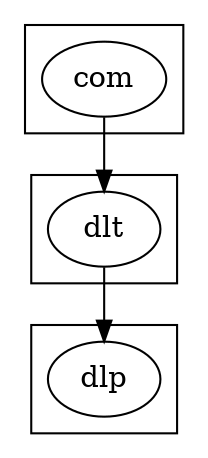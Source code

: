 digraph G {
	subgraph cluster_0 {
		com;
	}
	subgraph cluster_1 {
		dlt;
	}
	subgraph cluster_2 {
		dlp;
	}

	com -> dlt;
	dlt -> dlp;
}
